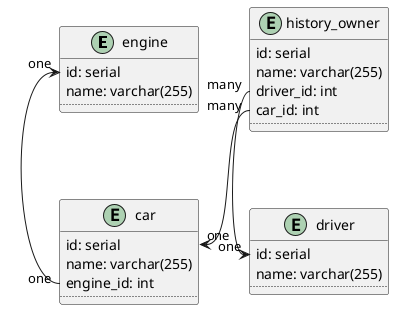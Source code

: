 @startuml
entity "engine" {
id: serial
name: varchar(255)
..
}

entity "car" {
id: serial
name: varchar(255)
engine_id: int
..
}

entity "driver" {
id: serial
name: varchar(255)
..
}

entity "history_owner" {
id: serial
name: varchar(255)
driver_id: int
car_id: int
..
}
engine::id "one" <-- "one" car::engine_id
history_owner::driver_id "many" --> "one" driver::id
history_owner::car_id "many" --> "one" car::id
@enduml

